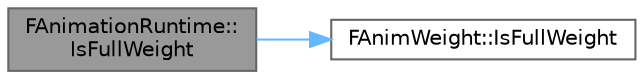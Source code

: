 digraph "FAnimationRuntime::IsFullWeight"
{
 // INTERACTIVE_SVG=YES
 // LATEX_PDF_SIZE
  bgcolor="transparent";
  edge [fontname=Helvetica,fontsize=10,labelfontname=Helvetica,labelfontsize=10];
  node [fontname=Helvetica,fontsize=10,shape=box,height=0.2,width=0.4];
  rankdir="LR";
  Node1 [id="Node000001",label="FAnimationRuntime::\lIsFullWeight",height=0.2,width=0.4,color="gray40", fillcolor="grey60", style="filled", fontcolor="black",tooltip=" "];
  Node1 -> Node2 [id="edge1_Node000001_Node000002",color="steelblue1",style="solid",tooltip=" "];
  Node2 [id="Node000002",label="FAnimWeight::IsFullWeight",height=0.2,width=0.4,color="grey40", fillcolor="white", style="filled",URL="$d5/d97/structFAnimWeight.html#aaed47d310d53701a88303fd3ef155b46",tooltip="Helper function to determine if a normalized weight is considered full weight."];
}
